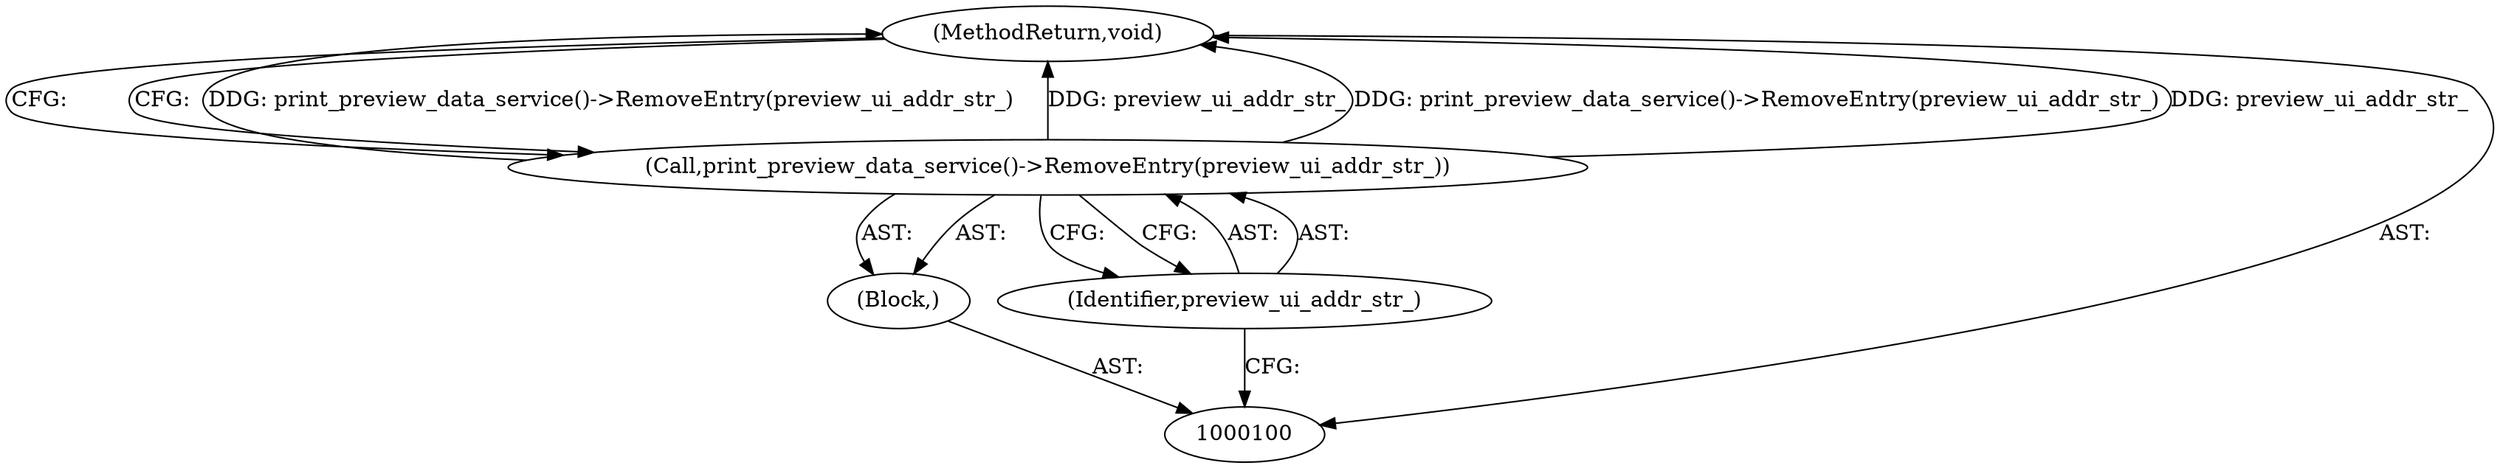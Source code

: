 digraph "1_Chrome_116d0963cadfbf55ef2ec3d13781987c4d80517a_9" {
"1000104" [label="(MethodReturn,void)"];
"1000101" [label="(Block,)"];
"1000102" [label="(Call,print_preview_data_service()->RemoveEntry(preview_ui_addr_str_))"];
"1000103" [label="(Identifier,preview_ui_addr_str_)"];
"1000104" -> "1000100"  [label="AST: "];
"1000104" -> "1000102"  [label="CFG: "];
"1000102" -> "1000104"  [label="DDG: print_preview_data_service()->RemoveEntry(preview_ui_addr_str_)"];
"1000102" -> "1000104"  [label="DDG: preview_ui_addr_str_"];
"1000101" -> "1000100"  [label="AST: "];
"1000102" -> "1000101"  [label="AST: "];
"1000102" -> "1000101"  [label="AST: "];
"1000102" -> "1000103"  [label="CFG: "];
"1000103" -> "1000102"  [label="AST: "];
"1000104" -> "1000102"  [label="CFG: "];
"1000102" -> "1000104"  [label="DDG: print_preview_data_service()->RemoveEntry(preview_ui_addr_str_)"];
"1000102" -> "1000104"  [label="DDG: preview_ui_addr_str_"];
"1000103" -> "1000102"  [label="AST: "];
"1000103" -> "1000100"  [label="CFG: "];
"1000102" -> "1000103"  [label="CFG: "];
}
